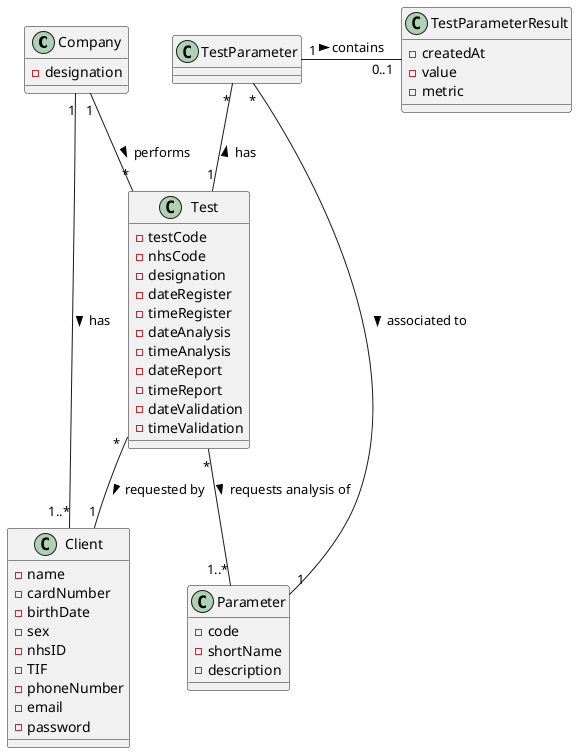 @startuml

class Company {
-designation
}

class Client {
-name
-cardNumber
-birthDate
-sex
-nhsID
-TIF
-phoneNumber
-email
-password
}

class Test {
-testCode
-nhsCode
-designation
-dateRegister
-timeRegister
-dateAnalysis
-timeAnalysis
-dateReport
-timeReport
-dateValidation
-timeValidation
}

class TestParameterResult {
-createdAt
-value
-metric
}

class Parameter {
-code
-shortName
-description
}

Test "*"-up-"1" Company : performs <
Company "1"--"1..*" Client : has >
Test "*"--"1" Client : requested by >
Test "*"--"1..*" Parameter : requests analysis of >
TestParameter "*"--"1" Parameter : associated to >
TestParameter "*"--"1" Test : has <
TestParameter "1"-right- "0..1" TestParameterResult : contains >

@enduml